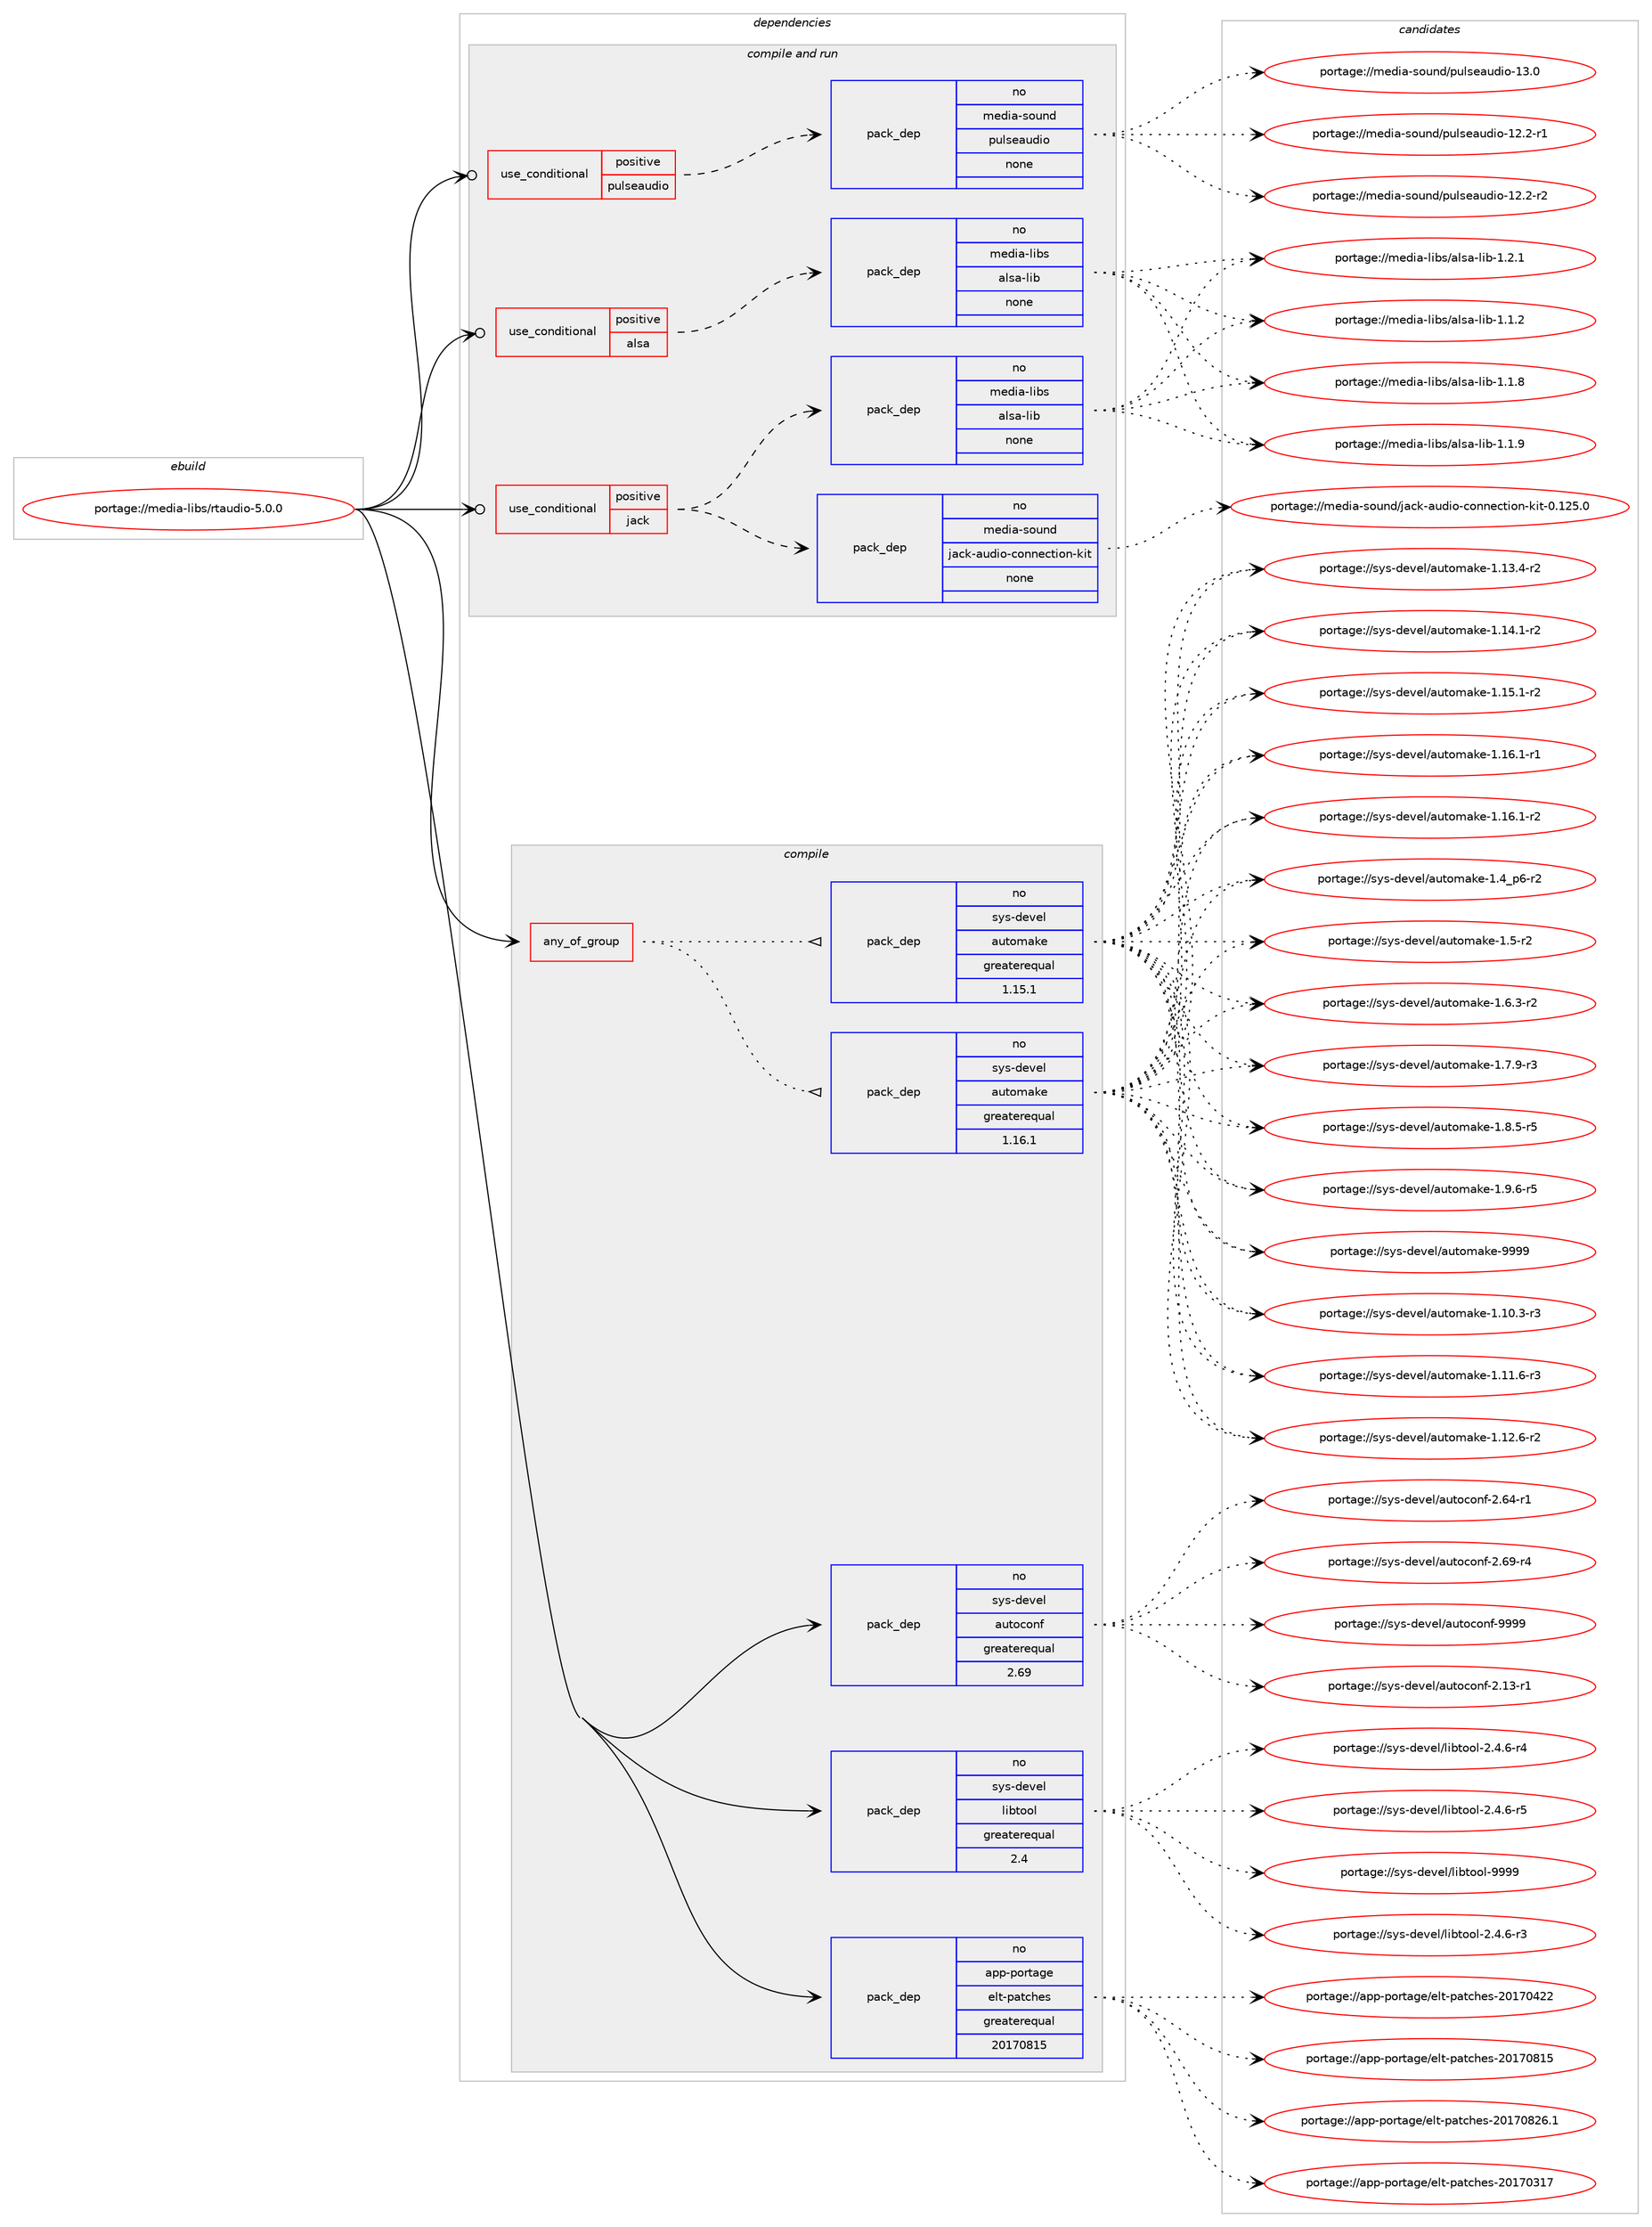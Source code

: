 digraph prolog {

# *************
# Graph options
# *************

newrank=true;
concentrate=true;
compound=true;
graph [rankdir=LR,fontname=Helvetica,fontsize=10,ranksep=1.5];#, ranksep=2.5, nodesep=0.2];
edge  [arrowhead=vee];
node  [fontname=Helvetica,fontsize=10];

# **********
# The ebuild
# **********

subgraph cluster_leftcol {
color=gray;
rank=same;
label=<<i>ebuild</i>>;
id [label="portage://media-libs/rtaudio-5.0.0", color=red, width=4, href="../media-libs/rtaudio-5.0.0.svg"];
}

# ****************
# The dependencies
# ****************

subgraph cluster_midcol {
color=gray;
label=<<i>dependencies</i>>;
subgraph cluster_compile {
fillcolor="#eeeeee";
style=filled;
label=<<i>compile</i>>;
subgraph any5189 {
dependency324229 [label=<<TABLE BORDER="0" CELLBORDER="1" CELLSPACING="0" CELLPADDING="4"><TR><TD CELLPADDING="10">any_of_group</TD></TR></TABLE>>, shape=none, color=red];subgraph pack237849 {
dependency324230 [label=<<TABLE BORDER="0" CELLBORDER="1" CELLSPACING="0" CELLPADDING="4" WIDTH="220"><TR><TD ROWSPAN="6" CELLPADDING="30">pack_dep</TD></TR><TR><TD WIDTH="110">no</TD></TR><TR><TD>sys-devel</TD></TR><TR><TD>automake</TD></TR><TR><TD>greaterequal</TD></TR><TR><TD>1.16.1</TD></TR></TABLE>>, shape=none, color=blue];
}
dependency324229:e -> dependency324230:w [weight=20,style="dotted",arrowhead="oinv"];
subgraph pack237850 {
dependency324231 [label=<<TABLE BORDER="0" CELLBORDER="1" CELLSPACING="0" CELLPADDING="4" WIDTH="220"><TR><TD ROWSPAN="6" CELLPADDING="30">pack_dep</TD></TR><TR><TD WIDTH="110">no</TD></TR><TR><TD>sys-devel</TD></TR><TR><TD>automake</TD></TR><TR><TD>greaterequal</TD></TR><TR><TD>1.15.1</TD></TR></TABLE>>, shape=none, color=blue];
}
dependency324229:e -> dependency324231:w [weight=20,style="dotted",arrowhead="oinv"];
}
id:e -> dependency324229:w [weight=20,style="solid",arrowhead="vee"];
subgraph pack237851 {
dependency324232 [label=<<TABLE BORDER="0" CELLBORDER="1" CELLSPACING="0" CELLPADDING="4" WIDTH="220"><TR><TD ROWSPAN="6" CELLPADDING="30">pack_dep</TD></TR><TR><TD WIDTH="110">no</TD></TR><TR><TD>app-portage</TD></TR><TR><TD>elt-patches</TD></TR><TR><TD>greaterequal</TD></TR><TR><TD>20170815</TD></TR></TABLE>>, shape=none, color=blue];
}
id:e -> dependency324232:w [weight=20,style="solid",arrowhead="vee"];
subgraph pack237852 {
dependency324233 [label=<<TABLE BORDER="0" CELLBORDER="1" CELLSPACING="0" CELLPADDING="4" WIDTH="220"><TR><TD ROWSPAN="6" CELLPADDING="30">pack_dep</TD></TR><TR><TD WIDTH="110">no</TD></TR><TR><TD>sys-devel</TD></TR><TR><TD>autoconf</TD></TR><TR><TD>greaterequal</TD></TR><TR><TD>2.69</TD></TR></TABLE>>, shape=none, color=blue];
}
id:e -> dependency324233:w [weight=20,style="solid",arrowhead="vee"];
subgraph pack237853 {
dependency324234 [label=<<TABLE BORDER="0" CELLBORDER="1" CELLSPACING="0" CELLPADDING="4" WIDTH="220"><TR><TD ROWSPAN="6" CELLPADDING="30">pack_dep</TD></TR><TR><TD WIDTH="110">no</TD></TR><TR><TD>sys-devel</TD></TR><TR><TD>libtool</TD></TR><TR><TD>greaterequal</TD></TR><TR><TD>2.4</TD></TR></TABLE>>, shape=none, color=blue];
}
id:e -> dependency324234:w [weight=20,style="solid",arrowhead="vee"];
}
subgraph cluster_compileandrun {
fillcolor="#eeeeee";
style=filled;
label=<<i>compile and run</i>>;
subgraph cond81060 {
dependency324235 [label=<<TABLE BORDER="0" CELLBORDER="1" CELLSPACING="0" CELLPADDING="4"><TR><TD ROWSPAN="3" CELLPADDING="10">use_conditional</TD></TR><TR><TD>positive</TD></TR><TR><TD>alsa</TD></TR></TABLE>>, shape=none, color=red];
subgraph pack237854 {
dependency324236 [label=<<TABLE BORDER="0" CELLBORDER="1" CELLSPACING="0" CELLPADDING="4" WIDTH="220"><TR><TD ROWSPAN="6" CELLPADDING="30">pack_dep</TD></TR><TR><TD WIDTH="110">no</TD></TR><TR><TD>media-libs</TD></TR><TR><TD>alsa-lib</TD></TR><TR><TD>none</TD></TR><TR><TD></TD></TR></TABLE>>, shape=none, color=blue];
}
dependency324235:e -> dependency324236:w [weight=20,style="dashed",arrowhead="vee"];
}
id:e -> dependency324235:w [weight=20,style="solid",arrowhead="odotvee"];
subgraph cond81061 {
dependency324237 [label=<<TABLE BORDER="0" CELLBORDER="1" CELLSPACING="0" CELLPADDING="4"><TR><TD ROWSPAN="3" CELLPADDING="10">use_conditional</TD></TR><TR><TD>positive</TD></TR><TR><TD>jack</TD></TR></TABLE>>, shape=none, color=red];
subgraph pack237855 {
dependency324238 [label=<<TABLE BORDER="0" CELLBORDER="1" CELLSPACING="0" CELLPADDING="4" WIDTH="220"><TR><TD ROWSPAN="6" CELLPADDING="30">pack_dep</TD></TR><TR><TD WIDTH="110">no</TD></TR><TR><TD>media-libs</TD></TR><TR><TD>alsa-lib</TD></TR><TR><TD>none</TD></TR><TR><TD></TD></TR></TABLE>>, shape=none, color=blue];
}
dependency324237:e -> dependency324238:w [weight=20,style="dashed",arrowhead="vee"];
subgraph pack237856 {
dependency324239 [label=<<TABLE BORDER="0" CELLBORDER="1" CELLSPACING="0" CELLPADDING="4" WIDTH="220"><TR><TD ROWSPAN="6" CELLPADDING="30">pack_dep</TD></TR><TR><TD WIDTH="110">no</TD></TR><TR><TD>media-sound</TD></TR><TR><TD>jack-audio-connection-kit</TD></TR><TR><TD>none</TD></TR><TR><TD></TD></TR></TABLE>>, shape=none, color=blue];
}
dependency324237:e -> dependency324239:w [weight=20,style="dashed",arrowhead="vee"];
}
id:e -> dependency324237:w [weight=20,style="solid",arrowhead="odotvee"];
subgraph cond81062 {
dependency324240 [label=<<TABLE BORDER="0" CELLBORDER="1" CELLSPACING="0" CELLPADDING="4"><TR><TD ROWSPAN="3" CELLPADDING="10">use_conditional</TD></TR><TR><TD>positive</TD></TR><TR><TD>pulseaudio</TD></TR></TABLE>>, shape=none, color=red];
subgraph pack237857 {
dependency324241 [label=<<TABLE BORDER="0" CELLBORDER="1" CELLSPACING="0" CELLPADDING="4" WIDTH="220"><TR><TD ROWSPAN="6" CELLPADDING="30">pack_dep</TD></TR><TR><TD WIDTH="110">no</TD></TR><TR><TD>media-sound</TD></TR><TR><TD>pulseaudio</TD></TR><TR><TD>none</TD></TR><TR><TD></TD></TR></TABLE>>, shape=none, color=blue];
}
dependency324240:e -> dependency324241:w [weight=20,style="dashed",arrowhead="vee"];
}
id:e -> dependency324240:w [weight=20,style="solid",arrowhead="odotvee"];
}
subgraph cluster_run {
fillcolor="#eeeeee";
style=filled;
label=<<i>run</i>>;
}
}

# **************
# The candidates
# **************

subgraph cluster_choices {
rank=same;
color=gray;
label=<<i>candidates</i>>;

subgraph choice237849 {
color=black;
nodesep=1;
choiceportage11512111545100101118101108479711711611110997107101454946494846514511451 [label="portage://sys-devel/automake-1.10.3-r3", color=red, width=4,href="../sys-devel/automake-1.10.3-r3.svg"];
choiceportage11512111545100101118101108479711711611110997107101454946494946544511451 [label="portage://sys-devel/automake-1.11.6-r3", color=red, width=4,href="../sys-devel/automake-1.11.6-r3.svg"];
choiceportage11512111545100101118101108479711711611110997107101454946495046544511450 [label="portage://sys-devel/automake-1.12.6-r2", color=red, width=4,href="../sys-devel/automake-1.12.6-r2.svg"];
choiceportage11512111545100101118101108479711711611110997107101454946495146524511450 [label="portage://sys-devel/automake-1.13.4-r2", color=red, width=4,href="../sys-devel/automake-1.13.4-r2.svg"];
choiceportage11512111545100101118101108479711711611110997107101454946495246494511450 [label="portage://sys-devel/automake-1.14.1-r2", color=red, width=4,href="../sys-devel/automake-1.14.1-r2.svg"];
choiceportage11512111545100101118101108479711711611110997107101454946495346494511450 [label="portage://sys-devel/automake-1.15.1-r2", color=red, width=4,href="../sys-devel/automake-1.15.1-r2.svg"];
choiceportage11512111545100101118101108479711711611110997107101454946495446494511449 [label="portage://sys-devel/automake-1.16.1-r1", color=red, width=4,href="../sys-devel/automake-1.16.1-r1.svg"];
choiceportage11512111545100101118101108479711711611110997107101454946495446494511450 [label="portage://sys-devel/automake-1.16.1-r2", color=red, width=4,href="../sys-devel/automake-1.16.1-r2.svg"];
choiceportage115121115451001011181011084797117116111109971071014549465295112544511450 [label="portage://sys-devel/automake-1.4_p6-r2", color=red, width=4,href="../sys-devel/automake-1.4_p6-r2.svg"];
choiceportage11512111545100101118101108479711711611110997107101454946534511450 [label="portage://sys-devel/automake-1.5-r2", color=red, width=4,href="../sys-devel/automake-1.5-r2.svg"];
choiceportage115121115451001011181011084797117116111109971071014549465446514511450 [label="portage://sys-devel/automake-1.6.3-r2", color=red, width=4,href="../sys-devel/automake-1.6.3-r2.svg"];
choiceportage115121115451001011181011084797117116111109971071014549465546574511451 [label="portage://sys-devel/automake-1.7.9-r3", color=red, width=4,href="../sys-devel/automake-1.7.9-r3.svg"];
choiceportage115121115451001011181011084797117116111109971071014549465646534511453 [label="portage://sys-devel/automake-1.8.5-r5", color=red, width=4,href="../sys-devel/automake-1.8.5-r5.svg"];
choiceportage115121115451001011181011084797117116111109971071014549465746544511453 [label="portage://sys-devel/automake-1.9.6-r5", color=red, width=4,href="../sys-devel/automake-1.9.6-r5.svg"];
choiceportage115121115451001011181011084797117116111109971071014557575757 [label="portage://sys-devel/automake-9999", color=red, width=4,href="../sys-devel/automake-9999.svg"];
dependency324230:e -> choiceportage11512111545100101118101108479711711611110997107101454946494846514511451:w [style=dotted,weight="100"];
dependency324230:e -> choiceportage11512111545100101118101108479711711611110997107101454946494946544511451:w [style=dotted,weight="100"];
dependency324230:e -> choiceportage11512111545100101118101108479711711611110997107101454946495046544511450:w [style=dotted,weight="100"];
dependency324230:e -> choiceportage11512111545100101118101108479711711611110997107101454946495146524511450:w [style=dotted,weight="100"];
dependency324230:e -> choiceportage11512111545100101118101108479711711611110997107101454946495246494511450:w [style=dotted,weight="100"];
dependency324230:e -> choiceportage11512111545100101118101108479711711611110997107101454946495346494511450:w [style=dotted,weight="100"];
dependency324230:e -> choiceportage11512111545100101118101108479711711611110997107101454946495446494511449:w [style=dotted,weight="100"];
dependency324230:e -> choiceportage11512111545100101118101108479711711611110997107101454946495446494511450:w [style=dotted,weight="100"];
dependency324230:e -> choiceportage115121115451001011181011084797117116111109971071014549465295112544511450:w [style=dotted,weight="100"];
dependency324230:e -> choiceportage11512111545100101118101108479711711611110997107101454946534511450:w [style=dotted,weight="100"];
dependency324230:e -> choiceportage115121115451001011181011084797117116111109971071014549465446514511450:w [style=dotted,weight="100"];
dependency324230:e -> choiceportage115121115451001011181011084797117116111109971071014549465546574511451:w [style=dotted,weight="100"];
dependency324230:e -> choiceportage115121115451001011181011084797117116111109971071014549465646534511453:w [style=dotted,weight="100"];
dependency324230:e -> choiceportage115121115451001011181011084797117116111109971071014549465746544511453:w [style=dotted,weight="100"];
dependency324230:e -> choiceportage115121115451001011181011084797117116111109971071014557575757:w [style=dotted,weight="100"];
}
subgraph choice237850 {
color=black;
nodesep=1;
choiceportage11512111545100101118101108479711711611110997107101454946494846514511451 [label="portage://sys-devel/automake-1.10.3-r3", color=red, width=4,href="../sys-devel/automake-1.10.3-r3.svg"];
choiceportage11512111545100101118101108479711711611110997107101454946494946544511451 [label="portage://sys-devel/automake-1.11.6-r3", color=red, width=4,href="../sys-devel/automake-1.11.6-r3.svg"];
choiceportage11512111545100101118101108479711711611110997107101454946495046544511450 [label="portage://sys-devel/automake-1.12.6-r2", color=red, width=4,href="../sys-devel/automake-1.12.6-r2.svg"];
choiceportage11512111545100101118101108479711711611110997107101454946495146524511450 [label="portage://sys-devel/automake-1.13.4-r2", color=red, width=4,href="../sys-devel/automake-1.13.4-r2.svg"];
choiceportage11512111545100101118101108479711711611110997107101454946495246494511450 [label="portage://sys-devel/automake-1.14.1-r2", color=red, width=4,href="../sys-devel/automake-1.14.1-r2.svg"];
choiceportage11512111545100101118101108479711711611110997107101454946495346494511450 [label="portage://sys-devel/automake-1.15.1-r2", color=red, width=4,href="../sys-devel/automake-1.15.1-r2.svg"];
choiceportage11512111545100101118101108479711711611110997107101454946495446494511449 [label="portage://sys-devel/automake-1.16.1-r1", color=red, width=4,href="../sys-devel/automake-1.16.1-r1.svg"];
choiceportage11512111545100101118101108479711711611110997107101454946495446494511450 [label="portage://sys-devel/automake-1.16.1-r2", color=red, width=4,href="../sys-devel/automake-1.16.1-r2.svg"];
choiceportage115121115451001011181011084797117116111109971071014549465295112544511450 [label="portage://sys-devel/automake-1.4_p6-r2", color=red, width=4,href="../sys-devel/automake-1.4_p6-r2.svg"];
choiceportage11512111545100101118101108479711711611110997107101454946534511450 [label="portage://sys-devel/automake-1.5-r2", color=red, width=4,href="../sys-devel/automake-1.5-r2.svg"];
choiceportage115121115451001011181011084797117116111109971071014549465446514511450 [label="portage://sys-devel/automake-1.6.3-r2", color=red, width=4,href="../sys-devel/automake-1.6.3-r2.svg"];
choiceportage115121115451001011181011084797117116111109971071014549465546574511451 [label="portage://sys-devel/automake-1.7.9-r3", color=red, width=4,href="../sys-devel/automake-1.7.9-r3.svg"];
choiceportage115121115451001011181011084797117116111109971071014549465646534511453 [label="portage://sys-devel/automake-1.8.5-r5", color=red, width=4,href="../sys-devel/automake-1.8.5-r5.svg"];
choiceportage115121115451001011181011084797117116111109971071014549465746544511453 [label="portage://sys-devel/automake-1.9.6-r5", color=red, width=4,href="../sys-devel/automake-1.9.6-r5.svg"];
choiceportage115121115451001011181011084797117116111109971071014557575757 [label="portage://sys-devel/automake-9999", color=red, width=4,href="../sys-devel/automake-9999.svg"];
dependency324231:e -> choiceportage11512111545100101118101108479711711611110997107101454946494846514511451:w [style=dotted,weight="100"];
dependency324231:e -> choiceportage11512111545100101118101108479711711611110997107101454946494946544511451:w [style=dotted,weight="100"];
dependency324231:e -> choiceportage11512111545100101118101108479711711611110997107101454946495046544511450:w [style=dotted,weight="100"];
dependency324231:e -> choiceportage11512111545100101118101108479711711611110997107101454946495146524511450:w [style=dotted,weight="100"];
dependency324231:e -> choiceportage11512111545100101118101108479711711611110997107101454946495246494511450:w [style=dotted,weight="100"];
dependency324231:e -> choiceportage11512111545100101118101108479711711611110997107101454946495346494511450:w [style=dotted,weight="100"];
dependency324231:e -> choiceportage11512111545100101118101108479711711611110997107101454946495446494511449:w [style=dotted,weight="100"];
dependency324231:e -> choiceportage11512111545100101118101108479711711611110997107101454946495446494511450:w [style=dotted,weight="100"];
dependency324231:e -> choiceportage115121115451001011181011084797117116111109971071014549465295112544511450:w [style=dotted,weight="100"];
dependency324231:e -> choiceportage11512111545100101118101108479711711611110997107101454946534511450:w [style=dotted,weight="100"];
dependency324231:e -> choiceportage115121115451001011181011084797117116111109971071014549465446514511450:w [style=dotted,weight="100"];
dependency324231:e -> choiceportage115121115451001011181011084797117116111109971071014549465546574511451:w [style=dotted,weight="100"];
dependency324231:e -> choiceportage115121115451001011181011084797117116111109971071014549465646534511453:w [style=dotted,weight="100"];
dependency324231:e -> choiceportage115121115451001011181011084797117116111109971071014549465746544511453:w [style=dotted,weight="100"];
dependency324231:e -> choiceportage115121115451001011181011084797117116111109971071014557575757:w [style=dotted,weight="100"];
}
subgraph choice237851 {
color=black;
nodesep=1;
choiceportage97112112451121111141169710310147101108116451129711699104101115455048495548514955 [label="portage://app-portage/elt-patches-20170317", color=red, width=4,href="../app-portage/elt-patches-20170317.svg"];
choiceportage97112112451121111141169710310147101108116451129711699104101115455048495548525050 [label="portage://app-portage/elt-patches-20170422", color=red, width=4,href="../app-portage/elt-patches-20170422.svg"];
choiceportage97112112451121111141169710310147101108116451129711699104101115455048495548564953 [label="portage://app-portage/elt-patches-20170815", color=red, width=4,href="../app-portage/elt-patches-20170815.svg"];
choiceportage971121124511211111411697103101471011081164511297116991041011154550484955485650544649 [label="portage://app-portage/elt-patches-20170826.1", color=red, width=4,href="../app-portage/elt-patches-20170826.1.svg"];
dependency324232:e -> choiceportage97112112451121111141169710310147101108116451129711699104101115455048495548514955:w [style=dotted,weight="100"];
dependency324232:e -> choiceportage97112112451121111141169710310147101108116451129711699104101115455048495548525050:w [style=dotted,weight="100"];
dependency324232:e -> choiceportage97112112451121111141169710310147101108116451129711699104101115455048495548564953:w [style=dotted,weight="100"];
dependency324232:e -> choiceportage971121124511211111411697103101471011081164511297116991041011154550484955485650544649:w [style=dotted,weight="100"];
}
subgraph choice237852 {
color=black;
nodesep=1;
choiceportage1151211154510010111810110847971171161119911111010245504649514511449 [label="portage://sys-devel/autoconf-2.13-r1", color=red, width=4,href="../sys-devel/autoconf-2.13-r1.svg"];
choiceportage1151211154510010111810110847971171161119911111010245504654524511449 [label="portage://sys-devel/autoconf-2.64-r1", color=red, width=4,href="../sys-devel/autoconf-2.64-r1.svg"];
choiceportage1151211154510010111810110847971171161119911111010245504654574511452 [label="portage://sys-devel/autoconf-2.69-r4", color=red, width=4,href="../sys-devel/autoconf-2.69-r4.svg"];
choiceportage115121115451001011181011084797117116111991111101024557575757 [label="portage://sys-devel/autoconf-9999", color=red, width=4,href="../sys-devel/autoconf-9999.svg"];
dependency324233:e -> choiceportage1151211154510010111810110847971171161119911111010245504649514511449:w [style=dotted,weight="100"];
dependency324233:e -> choiceportage1151211154510010111810110847971171161119911111010245504654524511449:w [style=dotted,weight="100"];
dependency324233:e -> choiceportage1151211154510010111810110847971171161119911111010245504654574511452:w [style=dotted,weight="100"];
dependency324233:e -> choiceportage115121115451001011181011084797117116111991111101024557575757:w [style=dotted,weight="100"];
}
subgraph choice237853 {
color=black;
nodesep=1;
choiceportage1151211154510010111810110847108105981161111111084550465246544511451 [label="portage://sys-devel/libtool-2.4.6-r3", color=red, width=4,href="../sys-devel/libtool-2.4.6-r3.svg"];
choiceportage1151211154510010111810110847108105981161111111084550465246544511452 [label="portage://sys-devel/libtool-2.4.6-r4", color=red, width=4,href="../sys-devel/libtool-2.4.6-r4.svg"];
choiceportage1151211154510010111810110847108105981161111111084550465246544511453 [label="portage://sys-devel/libtool-2.4.6-r5", color=red, width=4,href="../sys-devel/libtool-2.4.6-r5.svg"];
choiceportage1151211154510010111810110847108105981161111111084557575757 [label="portage://sys-devel/libtool-9999", color=red, width=4,href="../sys-devel/libtool-9999.svg"];
dependency324234:e -> choiceportage1151211154510010111810110847108105981161111111084550465246544511451:w [style=dotted,weight="100"];
dependency324234:e -> choiceportage1151211154510010111810110847108105981161111111084550465246544511452:w [style=dotted,weight="100"];
dependency324234:e -> choiceportage1151211154510010111810110847108105981161111111084550465246544511453:w [style=dotted,weight="100"];
dependency324234:e -> choiceportage1151211154510010111810110847108105981161111111084557575757:w [style=dotted,weight="100"];
}
subgraph choice237854 {
color=black;
nodesep=1;
choiceportage1091011001059745108105981154797108115974510810598454946494650 [label="portage://media-libs/alsa-lib-1.1.2", color=red, width=4,href="../media-libs/alsa-lib-1.1.2.svg"];
choiceportage1091011001059745108105981154797108115974510810598454946494656 [label="portage://media-libs/alsa-lib-1.1.8", color=red, width=4,href="../media-libs/alsa-lib-1.1.8.svg"];
choiceportage1091011001059745108105981154797108115974510810598454946494657 [label="portage://media-libs/alsa-lib-1.1.9", color=red, width=4,href="../media-libs/alsa-lib-1.1.9.svg"];
choiceportage1091011001059745108105981154797108115974510810598454946504649 [label="portage://media-libs/alsa-lib-1.2.1", color=red, width=4,href="../media-libs/alsa-lib-1.2.1.svg"];
dependency324236:e -> choiceportage1091011001059745108105981154797108115974510810598454946494650:w [style=dotted,weight="100"];
dependency324236:e -> choiceportage1091011001059745108105981154797108115974510810598454946494656:w [style=dotted,weight="100"];
dependency324236:e -> choiceportage1091011001059745108105981154797108115974510810598454946494657:w [style=dotted,weight="100"];
dependency324236:e -> choiceportage1091011001059745108105981154797108115974510810598454946504649:w [style=dotted,weight="100"];
}
subgraph choice237855 {
color=black;
nodesep=1;
choiceportage1091011001059745108105981154797108115974510810598454946494650 [label="portage://media-libs/alsa-lib-1.1.2", color=red, width=4,href="../media-libs/alsa-lib-1.1.2.svg"];
choiceportage1091011001059745108105981154797108115974510810598454946494656 [label="portage://media-libs/alsa-lib-1.1.8", color=red, width=4,href="../media-libs/alsa-lib-1.1.8.svg"];
choiceportage1091011001059745108105981154797108115974510810598454946494657 [label="portage://media-libs/alsa-lib-1.1.9", color=red, width=4,href="../media-libs/alsa-lib-1.1.9.svg"];
choiceportage1091011001059745108105981154797108115974510810598454946504649 [label="portage://media-libs/alsa-lib-1.2.1", color=red, width=4,href="../media-libs/alsa-lib-1.2.1.svg"];
dependency324238:e -> choiceportage1091011001059745108105981154797108115974510810598454946494650:w [style=dotted,weight="100"];
dependency324238:e -> choiceportage1091011001059745108105981154797108115974510810598454946494656:w [style=dotted,weight="100"];
dependency324238:e -> choiceportage1091011001059745108105981154797108115974510810598454946494657:w [style=dotted,weight="100"];
dependency324238:e -> choiceportage1091011001059745108105981154797108115974510810598454946504649:w [style=dotted,weight="100"];
}
subgraph choice237856 {
color=black;
nodesep=1;
choiceportage10910110010597451151111171101004710697991074597117100105111459911111011010199116105111110451071051164548464950534648 [label="portage://media-sound/jack-audio-connection-kit-0.125.0", color=red, width=4,href="../media-sound/jack-audio-connection-kit-0.125.0.svg"];
dependency324239:e -> choiceportage10910110010597451151111171101004710697991074597117100105111459911111011010199116105111110451071051164548464950534648:w [style=dotted,weight="100"];
}
subgraph choice237857 {
color=black;
nodesep=1;
choiceportage1091011001059745115111117110100471121171081151019711710010511145495046504511449 [label="portage://media-sound/pulseaudio-12.2-r1", color=red, width=4,href="../media-sound/pulseaudio-12.2-r1.svg"];
choiceportage1091011001059745115111117110100471121171081151019711710010511145495046504511450 [label="portage://media-sound/pulseaudio-12.2-r2", color=red, width=4,href="../media-sound/pulseaudio-12.2-r2.svg"];
choiceportage109101100105974511511111711010047112117108115101971171001051114549514648 [label="portage://media-sound/pulseaudio-13.0", color=red, width=4,href="../media-sound/pulseaudio-13.0.svg"];
dependency324241:e -> choiceportage1091011001059745115111117110100471121171081151019711710010511145495046504511449:w [style=dotted,weight="100"];
dependency324241:e -> choiceportage1091011001059745115111117110100471121171081151019711710010511145495046504511450:w [style=dotted,weight="100"];
dependency324241:e -> choiceportage109101100105974511511111711010047112117108115101971171001051114549514648:w [style=dotted,weight="100"];
}
}

}
